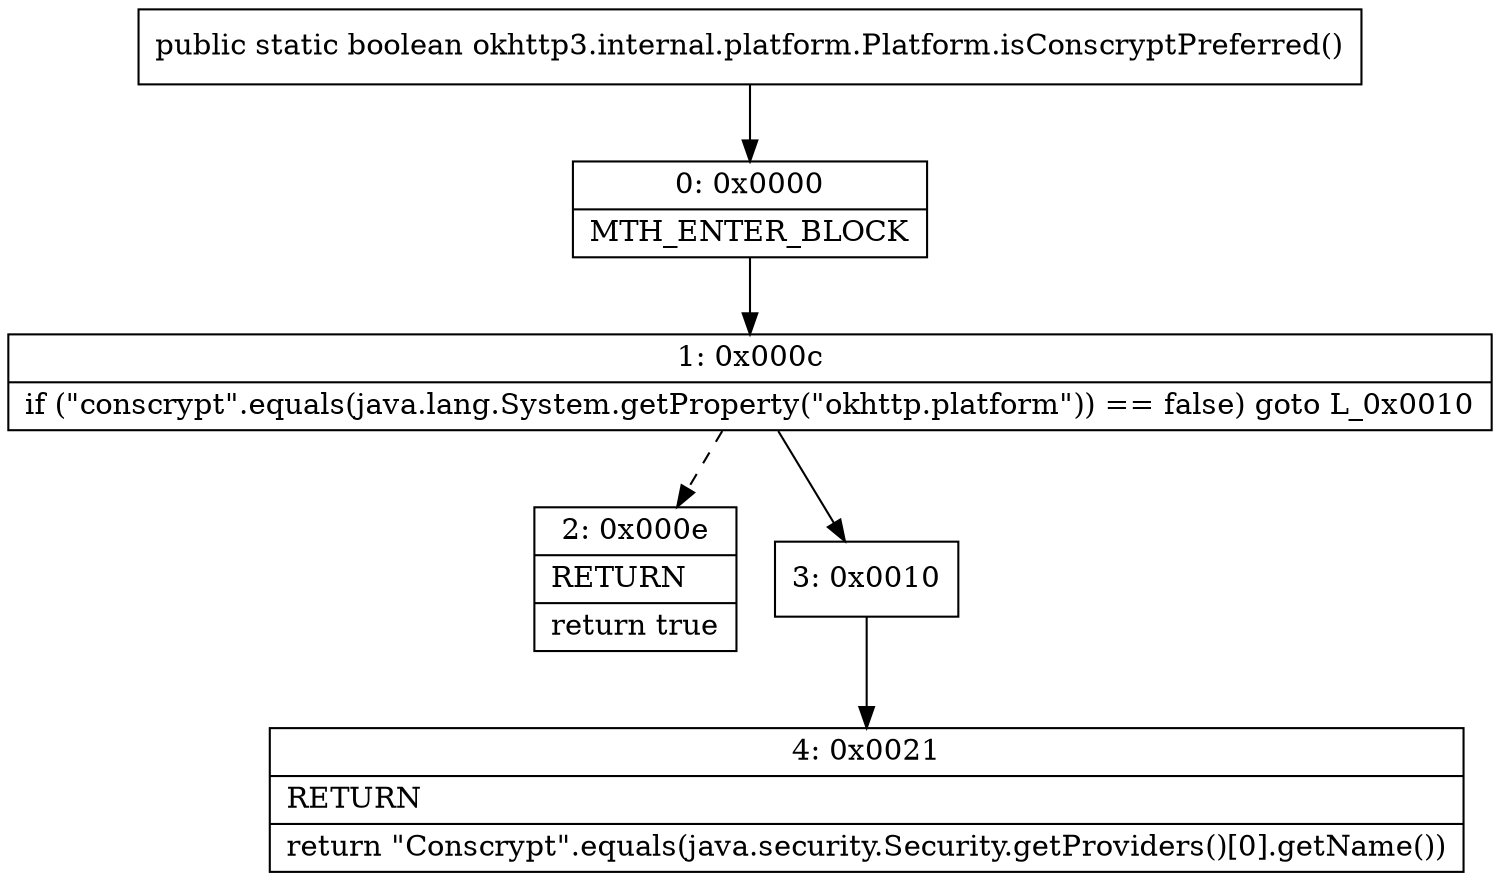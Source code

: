 digraph "CFG forokhttp3.internal.platform.Platform.isConscryptPreferred()Z" {
Node_0 [shape=record,label="{0\:\ 0x0000|MTH_ENTER_BLOCK\l}"];
Node_1 [shape=record,label="{1\:\ 0x000c|if (\"conscrypt\".equals(java.lang.System.getProperty(\"okhttp.platform\")) == false) goto L_0x0010\l}"];
Node_2 [shape=record,label="{2\:\ 0x000e|RETURN\l|return true\l}"];
Node_3 [shape=record,label="{3\:\ 0x0010}"];
Node_4 [shape=record,label="{4\:\ 0x0021|RETURN\l|return \"Conscrypt\".equals(java.security.Security.getProviders()[0].getName())\l}"];
MethodNode[shape=record,label="{public static boolean okhttp3.internal.platform.Platform.isConscryptPreferred() }"];
MethodNode -> Node_0;
Node_0 -> Node_1;
Node_1 -> Node_2[style=dashed];
Node_1 -> Node_3;
Node_3 -> Node_4;
}

